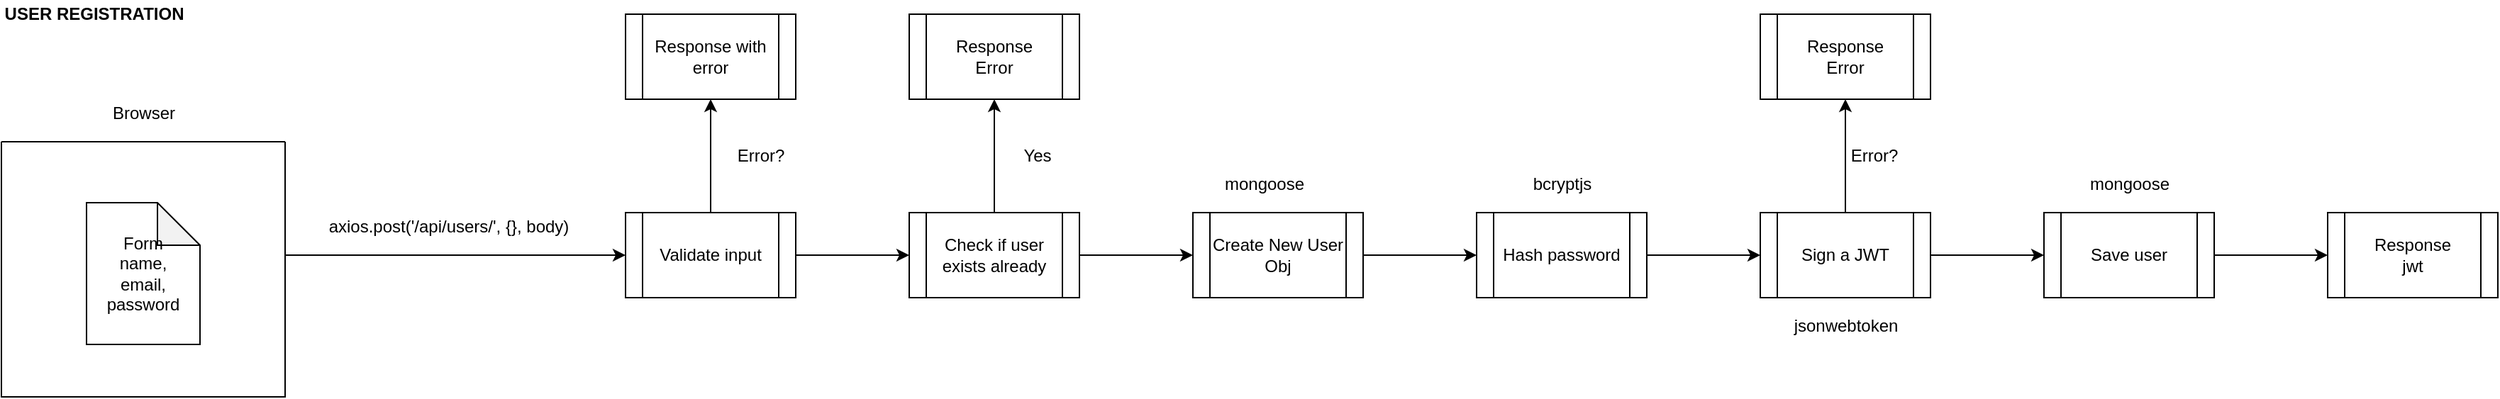 <mxfile version="14.7.1" type="device"><diagram id="C5RBs43oDa-KdzZeNtuy" name="Page-1"><mxGraphModel dx="868" dy="1620" grid="1" gridSize="10" guides="1" tooltips="1" connect="1" arrows="1" fold="1" page="1" pageScale="1" pageWidth="827" pageHeight="1169" math="0" shadow="0"><root><mxCell id="WIyWlLk6GJQsqaUBKTNV-0"/><mxCell id="WIyWlLk6GJQsqaUBKTNV-1" parent="WIyWlLk6GJQsqaUBKTNV-0"/><mxCell id="v5Q7vd2-s2su64787AHL-2" value="Browser" style="text;html=1;align=center;verticalAlign=middle;resizable=0;points=[];autosize=1;strokeColor=none;" vertex="1" parent="WIyWlLk6GJQsqaUBKTNV-1"><mxGeometry x="110" y="50" width="60" height="20" as="geometry"/></mxCell><mxCell id="v5Q7vd2-s2su64787AHL-3" value="" style="swimlane;startSize=0;" vertex="1" parent="WIyWlLk6GJQsqaUBKTNV-1"><mxGeometry x="40" y="80" width="200" height="180" as="geometry"/></mxCell><mxCell id="v5Q7vd2-s2su64787AHL-4" value="&lt;div&gt;Form&lt;/div&gt;&lt;div&gt;name,&lt;/div&gt;&lt;div&gt;email,&lt;/div&gt;&lt;div&gt;password&lt;br&gt;&lt;/div&gt;" style="shape=note;whiteSpace=wrap;html=1;backgroundOutline=1;darkOpacity=0.05;" vertex="1" parent="v5Q7vd2-s2su64787AHL-3"><mxGeometry x="60" y="43" width="80" height="100" as="geometry"/></mxCell><mxCell id="v5Q7vd2-s2su64787AHL-5" value="" style="endArrow=classic;html=1;" edge="1" parent="WIyWlLk6GJQsqaUBKTNV-1"><mxGeometry width="50" height="50" relative="1" as="geometry"><mxPoint x="240" y="160" as="sourcePoint"/><mxPoint x="480" y="160" as="targetPoint"/></mxGeometry></mxCell><mxCell id="v5Q7vd2-s2su64787AHL-6" value="axios.post('/api/users/', {}, body)" style="text;html=1;align=center;verticalAlign=middle;resizable=0;points=[];autosize=1;strokeColor=none;" vertex="1" parent="WIyWlLk6GJQsqaUBKTNV-1"><mxGeometry x="260" y="130" width="190" height="20" as="geometry"/></mxCell><mxCell id="v5Q7vd2-s2su64787AHL-9" value="" style="edgeStyle=orthogonalEdgeStyle;rounded=0;orthogonalLoop=1;jettySize=auto;html=1;" edge="1" parent="WIyWlLk6GJQsqaUBKTNV-1" source="v5Q7vd2-s2su64787AHL-7" target="v5Q7vd2-s2su64787AHL-8"><mxGeometry relative="1" as="geometry"/></mxCell><mxCell id="v5Q7vd2-s2su64787AHL-12" value="" style="edgeStyle=orthogonalEdgeStyle;rounded=0;orthogonalLoop=1;jettySize=auto;html=1;" edge="1" parent="WIyWlLk6GJQsqaUBKTNV-1" source="v5Q7vd2-s2su64787AHL-7"><mxGeometry relative="1" as="geometry"><mxPoint x="680" y="160" as="targetPoint"/></mxGeometry></mxCell><mxCell id="v5Q7vd2-s2su64787AHL-7" value="Validate input" style="shape=process;whiteSpace=wrap;html=1;backgroundOutline=1;" vertex="1" parent="WIyWlLk6GJQsqaUBKTNV-1"><mxGeometry x="480" y="130" width="120" height="60" as="geometry"/></mxCell><mxCell id="v5Q7vd2-s2su64787AHL-8" value="Response with error" style="shape=process;whiteSpace=wrap;html=1;backgroundOutline=1;" vertex="1" parent="WIyWlLk6GJQsqaUBKTNV-1"><mxGeometry x="480" y="-10" width="120" height="60" as="geometry"/></mxCell><mxCell id="v5Q7vd2-s2su64787AHL-10" value="Error?" style="text;html=1;align=center;verticalAlign=middle;resizable=0;points=[];autosize=1;strokeColor=none;" vertex="1" parent="WIyWlLk6GJQsqaUBKTNV-1"><mxGeometry x="550" y="80" width="50" height="20" as="geometry"/></mxCell><mxCell id="v5Q7vd2-s2su64787AHL-16" value="" style="edgeStyle=orthogonalEdgeStyle;rounded=0;orthogonalLoop=1;jettySize=auto;html=1;" edge="1" parent="WIyWlLk6GJQsqaUBKTNV-1" source="v5Q7vd2-s2su64787AHL-13" target="v5Q7vd2-s2su64787AHL-15"><mxGeometry relative="1" as="geometry"/></mxCell><mxCell id="v5Q7vd2-s2su64787AHL-19" value="" style="edgeStyle=orthogonalEdgeStyle;rounded=0;orthogonalLoop=1;jettySize=auto;html=1;" edge="1" parent="WIyWlLk6GJQsqaUBKTNV-1" source="v5Q7vd2-s2su64787AHL-13" target="v5Q7vd2-s2su64787AHL-18"><mxGeometry relative="1" as="geometry"/></mxCell><mxCell id="v5Q7vd2-s2su64787AHL-13" value="Check if user exists already" style="shape=process;whiteSpace=wrap;html=1;backgroundOutline=1;" vertex="1" parent="WIyWlLk6GJQsqaUBKTNV-1"><mxGeometry x="680" y="130" width="120" height="60" as="geometry"/></mxCell><mxCell id="v5Q7vd2-s2su64787AHL-15" value="&lt;div&gt;Response&lt;/div&gt;&lt;div&gt;Error&lt;br&gt;&lt;/div&gt;" style="shape=process;whiteSpace=wrap;html=1;backgroundOutline=1;" vertex="1" parent="WIyWlLk6GJQsqaUBKTNV-1"><mxGeometry x="680" y="-10" width="120" height="60" as="geometry"/></mxCell><mxCell id="v5Q7vd2-s2su64787AHL-17" value="Yes" style="text;html=1;align=center;verticalAlign=middle;resizable=0;points=[];autosize=1;strokeColor=none;" vertex="1" parent="WIyWlLk6GJQsqaUBKTNV-1"><mxGeometry x="750" y="80" width="40" height="20" as="geometry"/></mxCell><mxCell id="v5Q7vd2-s2su64787AHL-21" value="" style="edgeStyle=orthogonalEdgeStyle;rounded=0;orthogonalLoop=1;jettySize=auto;html=1;" edge="1" parent="WIyWlLk6GJQsqaUBKTNV-1" source="v5Q7vd2-s2su64787AHL-18" target="v5Q7vd2-s2su64787AHL-20"><mxGeometry relative="1" as="geometry"/></mxCell><mxCell id="v5Q7vd2-s2su64787AHL-18" value="Create New User Obj" style="shape=process;whiteSpace=wrap;html=1;backgroundOutline=1;" vertex="1" parent="WIyWlLk6GJQsqaUBKTNV-1"><mxGeometry x="880" y="130" width="120" height="60" as="geometry"/></mxCell><mxCell id="v5Q7vd2-s2su64787AHL-25" value="" style="edgeStyle=orthogonalEdgeStyle;rounded=0;orthogonalLoop=1;jettySize=auto;html=1;" edge="1" parent="WIyWlLk6GJQsqaUBKTNV-1" source="v5Q7vd2-s2su64787AHL-20" target="v5Q7vd2-s2su64787AHL-24"><mxGeometry relative="1" as="geometry"/></mxCell><mxCell id="v5Q7vd2-s2su64787AHL-20" value="Hash password" style="shape=process;whiteSpace=wrap;html=1;backgroundOutline=1;" vertex="1" parent="WIyWlLk6GJQsqaUBKTNV-1"><mxGeometry x="1080" y="130" width="120" height="60" as="geometry"/></mxCell><mxCell id="v5Q7vd2-s2su64787AHL-22" value="mongoose" style="text;html=1;align=center;verticalAlign=middle;resizable=0;points=[];autosize=1;strokeColor=none;" vertex="1" parent="WIyWlLk6GJQsqaUBKTNV-1"><mxGeometry x="890" y="100" width="80" height="20" as="geometry"/></mxCell><mxCell id="v5Q7vd2-s2su64787AHL-23" value="bcryptjs" style="text;html=1;align=center;verticalAlign=middle;resizable=0;points=[];autosize=1;strokeColor=none;" vertex="1" parent="WIyWlLk6GJQsqaUBKTNV-1"><mxGeometry x="1110" y="100" width="60" height="20" as="geometry"/></mxCell><mxCell id="v5Q7vd2-s2su64787AHL-28" value="" style="edgeStyle=orthogonalEdgeStyle;rounded=0;orthogonalLoop=1;jettySize=auto;html=1;" edge="1" parent="WIyWlLk6GJQsqaUBKTNV-1" source="v5Q7vd2-s2su64787AHL-24" target="v5Q7vd2-s2su64787AHL-27"><mxGeometry relative="1" as="geometry"/></mxCell><mxCell id="v5Q7vd2-s2su64787AHL-30" value="" style="edgeStyle=orthogonalEdgeStyle;rounded=0;orthogonalLoop=1;jettySize=auto;html=1;" edge="1" parent="WIyWlLk6GJQsqaUBKTNV-1" source="v5Q7vd2-s2su64787AHL-24" target="v5Q7vd2-s2su64787AHL-29"><mxGeometry relative="1" as="geometry"/></mxCell><mxCell id="v5Q7vd2-s2su64787AHL-24" value="Sign a JWT" style="shape=process;whiteSpace=wrap;html=1;backgroundOutline=1;" vertex="1" parent="WIyWlLk6GJQsqaUBKTNV-1"><mxGeometry x="1280" y="130" width="120" height="60" as="geometry"/></mxCell><mxCell id="v5Q7vd2-s2su64787AHL-26" value="jsonwebtoken" style="text;html=1;align=center;verticalAlign=middle;resizable=0;points=[];autosize=1;strokeColor=none;" vertex="1" parent="WIyWlLk6GJQsqaUBKTNV-1"><mxGeometry x="1295" y="200" width="90" height="20" as="geometry"/></mxCell><mxCell id="v5Q7vd2-s2su64787AHL-34" value="" style="edgeStyle=orthogonalEdgeStyle;rounded=0;orthogonalLoop=1;jettySize=auto;html=1;" edge="1" parent="WIyWlLk6GJQsqaUBKTNV-1" source="v5Q7vd2-s2su64787AHL-27" target="v5Q7vd2-s2su64787AHL-33"><mxGeometry relative="1" as="geometry"/></mxCell><mxCell id="v5Q7vd2-s2su64787AHL-27" value="Save user" style="shape=process;whiteSpace=wrap;html=1;backgroundOutline=1;" vertex="1" parent="WIyWlLk6GJQsqaUBKTNV-1"><mxGeometry x="1480" y="130" width="120" height="60" as="geometry"/></mxCell><mxCell id="v5Q7vd2-s2su64787AHL-29" value="&lt;div&gt;Response &lt;br&gt;&lt;/div&gt;&lt;div&gt;Error&lt;br&gt;&lt;/div&gt;" style="shape=process;whiteSpace=wrap;html=1;backgroundOutline=1;" vertex="1" parent="WIyWlLk6GJQsqaUBKTNV-1"><mxGeometry x="1280" y="-10" width="120" height="60" as="geometry"/></mxCell><mxCell id="v5Q7vd2-s2su64787AHL-31" value="Error?" style="text;html=1;align=center;verticalAlign=middle;resizable=0;points=[];autosize=1;strokeColor=none;" vertex="1" parent="WIyWlLk6GJQsqaUBKTNV-1"><mxGeometry x="1335" y="80" width="50" height="20" as="geometry"/></mxCell><mxCell id="v5Q7vd2-s2su64787AHL-32" value="mongoose" style="text;html=1;align=center;verticalAlign=middle;resizable=0;points=[];autosize=1;strokeColor=none;" vertex="1" parent="WIyWlLk6GJQsqaUBKTNV-1"><mxGeometry x="1500" y="100" width="80" height="20" as="geometry"/></mxCell><mxCell id="v5Q7vd2-s2su64787AHL-33" value="&lt;div&gt;Response&lt;/div&gt;&lt;div&gt;jwt&lt;br&gt;&lt;/div&gt;" style="shape=process;whiteSpace=wrap;html=1;backgroundOutline=1;" vertex="1" parent="WIyWlLk6GJQsqaUBKTNV-1"><mxGeometry x="1680" y="130" width="120" height="60" as="geometry"/></mxCell><mxCell id="v5Q7vd2-s2su64787AHL-35" value="&lt;b&gt;USER REGISTRATION&lt;br&gt;&lt;/b&gt;" style="text;html=1;align=center;verticalAlign=middle;resizable=0;points=[];autosize=1;strokeColor=none;" vertex="1" parent="WIyWlLk6GJQsqaUBKTNV-1"><mxGeometry x="40" y="-20" width="130" height="20" as="geometry"/></mxCell></root></mxGraphModel></diagram></mxfile>